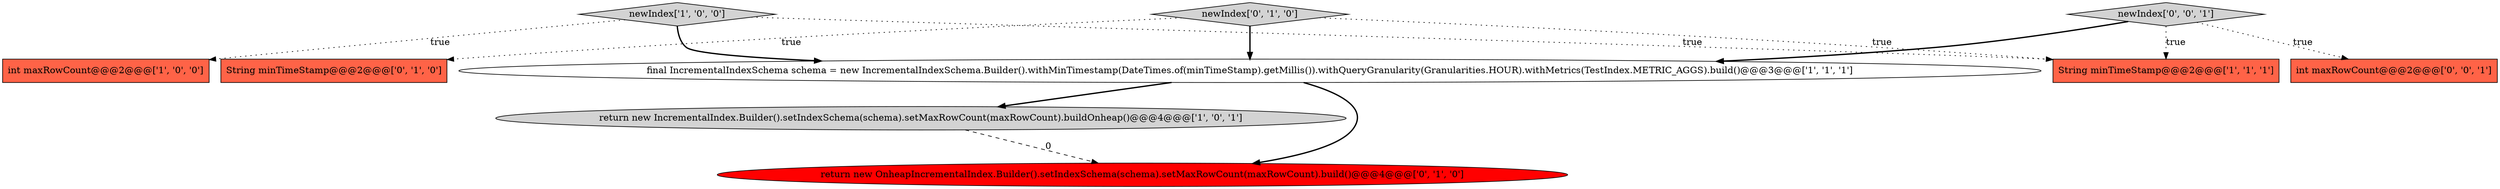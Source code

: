 digraph {
0 [style = filled, label = "int maxRowCount@@@2@@@['1', '0', '0']", fillcolor = tomato, shape = box image = "AAA0AAABBB1BBB"];
1 [style = filled, label = "return new IncrementalIndex.Builder().setIndexSchema(schema).setMaxRowCount(maxRowCount).buildOnheap()@@@4@@@['1', '0', '1']", fillcolor = lightgray, shape = ellipse image = "AAA0AAABBB1BBB"];
3 [style = filled, label = "final IncrementalIndexSchema schema = new IncrementalIndexSchema.Builder().withMinTimestamp(DateTimes.of(minTimeStamp).getMillis()).withQueryGranularity(Granularities.HOUR).withMetrics(TestIndex.METRIC_AGGS).build()@@@3@@@['1', '1', '1']", fillcolor = white, shape = ellipse image = "AAA0AAABBB1BBB"];
6 [style = filled, label = "newIndex['0', '1', '0']", fillcolor = lightgray, shape = diamond image = "AAA0AAABBB2BBB"];
8 [style = filled, label = "int maxRowCount@@@2@@@['0', '0', '1']", fillcolor = tomato, shape = box image = "AAA0AAABBB3BBB"];
5 [style = filled, label = "String minTimeStamp@@@2@@@['0', '1', '0']", fillcolor = tomato, shape = box image = "AAA0AAABBB2BBB"];
9 [style = filled, label = "newIndex['0', '0', '1']", fillcolor = lightgray, shape = diamond image = "AAA0AAABBB3BBB"];
2 [style = filled, label = "String minTimeStamp@@@2@@@['1', '1', '1']", fillcolor = tomato, shape = box image = "AAA0AAABBB1BBB"];
7 [style = filled, label = "return new OnheapIncrementalIndex.Builder().setIndexSchema(schema).setMaxRowCount(maxRowCount).build()@@@4@@@['0', '1', '0']", fillcolor = red, shape = ellipse image = "AAA1AAABBB2BBB"];
4 [style = filled, label = "newIndex['1', '0', '0']", fillcolor = lightgray, shape = diamond image = "AAA0AAABBB1BBB"];
9->3 [style = bold, label=""];
6->3 [style = bold, label=""];
4->3 [style = bold, label=""];
6->5 [style = dotted, label="true"];
6->2 [style = dotted, label="true"];
1->7 [style = dashed, label="0"];
3->1 [style = bold, label=""];
3->7 [style = bold, label=""];
9->2 [style = dotted, label="true"];
4->2 [style = dotted, label="true"];
4->0 [style = dotted, label="true"];
9->8 [style = dotted, label="true"];
}
